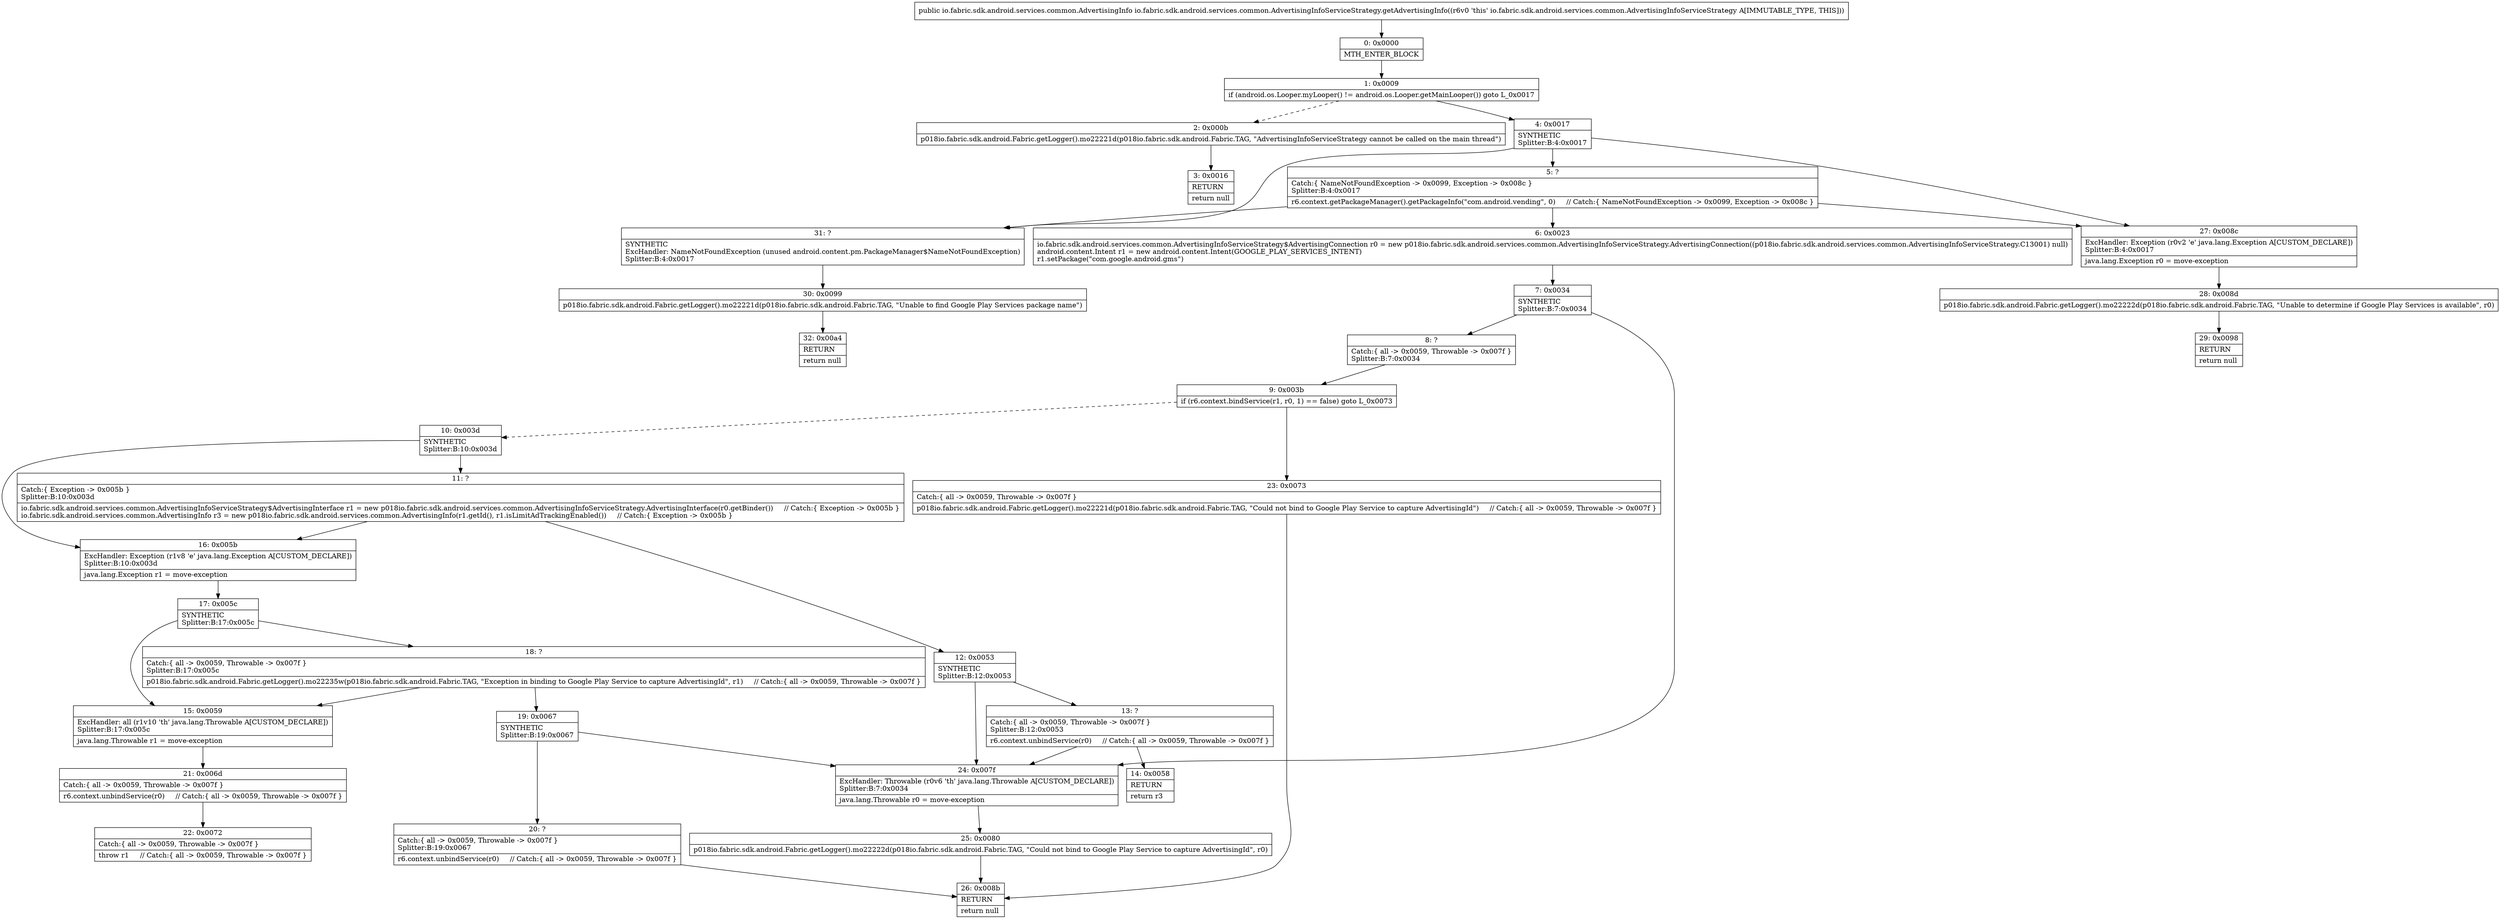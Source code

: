 digraph "CFG forio.fabric.sdk.android.services.common.AdvertisingInfoServiceStrategy.getAdvertisingInfo()Lio\/fabric\/sdk\/android\/services\/common\/AdvertisingInfo;" {
Node_0 [shape=record,label="{0\:\ 0x0000|MTH_ENTER_BLOCK\l}"];
Node_1 [shape=record,label="{1\:\ 0x0009|if (android.os.Looper.myLooper() != android.os.Looper.getMainLooper()) goto L_0x0017\l}"];
Node_2 [shape=record,label="{2\:\ 0x000b|p018io.fabric.sdk.android.Fabric.getLogger().mo22221d(p018io.fabric.sdk.android.Fabric.TAG, \"AdvertisingInfoServiceStrategy cannot be called on the main thread\")\l}"];
Node_3 [shape=record,label="{3\:\ 0x0016|RETURN\l|return null\l}"];
Node_4 [shape=record,label="{4\:\ 0x0017|SYNTHETIC\lSplitter:B:4:0x0017\l}"];
Node_5 [shape=record,label="{5\:\ ?|Catch:\{ NameNotFoundException \-\> 0x0099, Exception \-\> 0x008c \}\lSplitter:B:4:0x0017\l|r6.context.getPackageManager().getPackageInfo(\"com.android.vending\", 0)     \/\/ Catch:\{ NameNotFoundException \-\> 0x0099, Exception \-\> 0x008c \}\l}"];
Node_6 [shape=record,label="{6\:\ 0x0023|io.fabric.sdk.android.services.common.AdvertisingInfoServiceStrategy$AdvertisingConnection r0 = new p018io.fabric.sdk.android.services.common.AdvertisingInfoServiceStrategy.AdvertisingConnection((p018io.fabric.sdk.android.services.common.AdvertisingInfoServiceStrategy.C13001) null)\landroid.content.Intent r1 = new android.content.Intent(GOOGLE_PLAY_SERVICES_INTENT)\lr1.setPackage(\"com.google.android.gms\")\l}"];
Node_7 [shape=record,label="{7\:\ 0x0034|SYNTHETIC\lSplitter:B:7:0x0034\l}"];
Node_8 [shape=record,label="{8\:\ ?|Catch:\{ all \-\> 0x0059, Throwable \-\> 0x007f \}\lSplitter:B:7:0x0034\l}"];
Node_9 [shape=record,label="{9\:\ 0x003b|if (r6.context.bindService(r1, r0, 1) == false) goto L_0x0073\l}"];
Node_10 [shape=record,label="{10\:\ 0x003d|SYNTHETIC\lSplitter:B:10:0x003d\l}"];
Node_11 [shape=record,label="{11\:\ ?|Catch:\{ Exception \-\> 0x005b \}\lSplitter:B:10:0x003d\l|io.fabric.sdk.android.services.common.AdvertisingInfoServiceStrategy$AdvertisingInterface r1 = new p018io.fabric.sdk.android.services.common.AdvertisingInfoServiceStrategy.AdvertisingInterface(r0.getBinder())     \/\/ Catch:\{ Exception \-\> 0x005b \}\lio.fabric.sdk.android.services.common.AdvertisingInfo r3 = new p018io.fabric.sdk.android.services.common.AdvertisingInfo(r1.getId(), r1.isLimitAdTrackingEnabled())     \/\/ Catch:\{ Exception \-\> 0x005b \}\l}"];
Node_12 [shape=record,label="{12\:\ 0x0053|SYNTHETIC\lSplitter:B:12:0x0053\l}"];
Node_13 [shape=record,label="{13\:\ ?|Catch:\{ all \-\> 0x0059, Throwable \-\> 0x007f \}\lSplitter:B:12:0x0053\l|r6.context.unbindService(r0)     \/\/ Catch:\{ all \-\> 0x0059, Throwable \-\> 0x007f \}\l}"];
Node_14 [shape=record,label="{14\:\ 0x0058|RETURN\l|return r3\l}"];
Node_15 [shape=record,label="{15\:\ 0x0059|ExcHandler: all (r1v10 'th' java.lang.Throwable A[CUSTOM_DECLARE])\lSplitter:B:17:0x005c\l|java.lang.Throwable r1 = move\-exception\l}"];
Node_16 [shape=record,label="{16\:\ 0x005b|ExcHandler: Exception (r1v8 'e' java.lang.Exception A[CUSTOM_DECLARE])\lSplitter:B:10:0x003d\l|java.lang.Exception r1 = move\-exception\l}"];
Node_17 [shape=record,label="{17\:\ 0x005c|SYNTHETIC\lSplitter:B:17:0x005c\l}"];
Node_18 [shape=record,label="{18\:\ ?|Catch:\{ all \-\> 0x0059, Throwable \-\> 0x007f \}\lSplitter:B:17:0x005c\l|p018io.fabric.sdk.android.Fabric.getLogger().mo22235w(p018io.fabric.sdk.android.Fabric.TAG, \"Exception in binding to Google Play Service to capture AdvertisingId\", r1)     \/\/ Catch:\{ all \-\> 0x0059, Throwable \-\> 0x007f \}\l}"];
Node_19 [shape=record,label="{19\:\ 0x0067|SYNTHETIC\lSplitter:B:19:0x0067\l}"];
Node_20 [shape=record,label="{20\:\ ?|Catch:\{ all \-\> 0x0059, Throwable \-\> 0x007f \}\lSplitter:B:19:0x0067\l|r6.context.unbindService(r0)     \/\/ Catch:\{ all \-\> 0x0059, Throwable \-\> 0x007f \}\l}"];
Node_21 [shape=record,label="{21\:\ 0x006d|Catch:\{ all \-\> 0x0059, Throwable \-\> 0x007f \}\l|r6.context.unbindService(r0)     \/\/ Catch:\{ all \-\> 0x0059, Throwable \-\> 0x007f \}\l}"];
Node_22 [shape=record,label="{22\:\ 0x0072|Catch:\{ all \-\> 0x0059, Throwable \-\> 0x007f \}\l|throw r1     \/\/ Catch:\{ all \-\> 0x0059, Throwable \-\> 0x007f \}\l}"];
Node_23 [shape=record,label="{23\:\ 0x0073|Catch:\{ all \-\> 0x0059, Throwable \-\> 0x007f \}\l|p018io.fabric.sdk.android.Fabric.getLogger().mo22221d(p018io.fabric.sdk.android.Fabric.TAG, \"Could not bind to Google Play Service to capture AdvertisingId\")     \/\/ Catch:\{ all \-\> 0x0059, Throwable \-\> 0x007f \}\l}"];
Node_24 [shape=record,label="{24\:\ 0x007f|ExcHandler: Throwable (r0v6 'th' java.lang.Throwable A[CUSTOM_DECLARE])\lSplitter:B:7:0x0034\l|java.lang.Throwable r0 = move\-exception\l}"];
Node_25 [shape=record,label="{25\:\ 0x0080|p018io.fabric.sdk.android.Fabric.getLogger().mo22222d(p018io.fabric.sdk.android.Fabric.TAG, \"Could not bind to Google Play Service to capture AdvertisingId\", r0)\l}"];
Node_26 [shape=record,label="{26\:\ 0x008b|RETURN\l|return null\l}"];
Node_27 [shape=record,label="{27\:\ 0x008c|ExcHandler: Exception (r0v2 'e' java.lang.Exception A[CUSTOM_DECLARE])\lSplitter:B:4:0x0017\l|java.lang.Exception r0 = move\-exception\l}"];
Node_28 [shape=record,label="{28\:\ 0x008d|p018io.fabric.sdk.android.Fabric.getLogger().mo22222d(p018io.fabric.sdk.android.Fabric.TAG, \"Unable to determine if Google Play Services is available\", r0)\l}"];
Node_29 [shape=record,label="{29\:\ 0x0098|RETURN\l|return null\l}"];
Node_30 [shape=record,label="{30\:\ 0x0099|p018io.fabric.sdk.android.Fabric.getLogger().mo22221d(p018io.fabric.sdk.android.Fabric.TAG, \"Unable to find Google Play Services package name\")\l}"];
Node_31 [shape=record,label="{31\:\ ?|SYNTHETIC\lExcHandler: NameNotFoundException (unused android.content.pm.PackageManager$NameNotFoundException)\lSplitter:B:4:0x0017\l}"];
Node_32 [shape=record,label="{32\:\ 0x00a4|RETURN\l|return null\l}"];
MethodNode[shape=record,label="{public io.fabric.sdk.android.services.common.AdvertisingInfo io.fabric.sdk.android.services.common.AdvertisingInfoServiceStrategy.getAdvertisingInfo((r6v0 'this' io.fabric.sdk.android.services.common.AdvertisingInfoServiceStrategy A[IMMUTABLE_TYPE, THIS])) }"];
MethodNode -> Node_0;
Node_0 -> Node_1;
Node_1 -> Node_2[style=dashed];
Node_1 -> Node_4;
Node_2 -> Node_3;
Node_4 -> Node_5;
Node_4 -> Node_31;
Node_4 -> Node_27;
Node_5 -> Node_6;
Node_5 -> Node_31;
Node_5 -> Node_27;
Node_6 -> Node_7;
Node_7 -> Node_8;
Node_7 -> Node_24;
Node_8 -> Node_9;
Node_9 -> Node_10[style=dashed];
Node_9 -> Node_23;
Node_10 -> Node_11;
Node_10 -> Node_16;
Node_11 -> Node_12;
Node_11 -> Node_16;
Node_12 -> Node_13;
Node_12 -> Node_24;
Node_13 -> Node_14;
Node_13 -> Node_24;
Node_15 -> Node_21;
Node_16 -> Node_17;
Node_17 -> Node_18;
Node_17 -> Node_15;
Node_18 -> Node_19;
Node_18 -> Node_15;
Node_19 -> Node_20;
Node_19 -> Node_24;
Node_20 -> Node_26;
Node_21 -> Node_22;
Node_23 -> Node_26;
Node_24 -> Node_25;
Node_25 -> Node_26;
Node_27 -> Node_28;
Node_28 -> Node_29;
Node_30 -> Node_32;
Node_31 -> Node_30;
}

